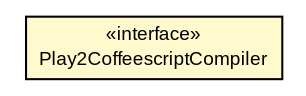 #!/usr/local/bin/dot
#
# Class diagram 
# Generated by UMLGraph version R5_6-24-gf6e263 (http://www.umlgraph.org/)
#

digraph G {
	edge [fontname="arial",fontsize=10,labelfontname="arial",labelfontsize=10];
	node [fontname="arial",fontsize=10,shape=plaintext];
	nodesep=0.25;
	ranksep=0.5;
	// com.google.code.play2.provider.api.Play2CoffeescriptCompiler
	c253 [label=<<table title="com.google.code.play2.provider.api.Play2CoffeescriptCompiler" border="0" cellborder="1" cellspacing="0" cellpadding="2" port="p" bgcolor="lemonChiffon" href="./Play2CoffeescriptCompiler.html">
		<tr><td><table border="0" cellspacing="0" cellpadding="1">
<tr><td align="center" balign="center"> &#171;interface&#187; </td></tr>
<tr><td align="center" balign="center"> Play2CoffeescriptCompiler </td></tr>
		</table></td></tr>
		</table>>, URL="./Play2CoffeescriptCompiler.html", fontname="arial", fontcolor="black", fontsize=9.0];
}

